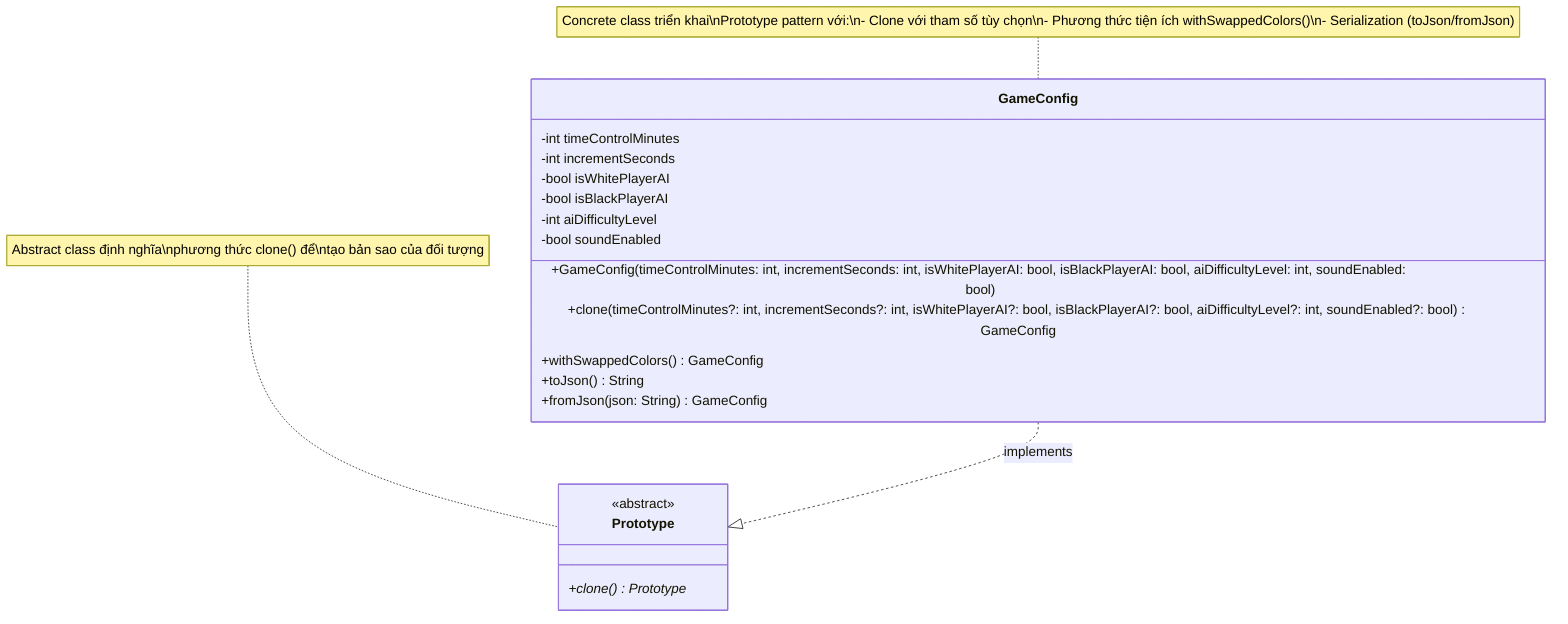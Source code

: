 classDiagram
    %% Abstract Prototype class
    class Prototype {
        <<abstract>>
        +clone() Prototype*
    }
    
    %% Concrete implementation
    class GameConfig {
        -int timeControlMinutes
        -int incrementSeconds
        -bool isWhitePlayerAI
        -bool isBlackPlayerAI
        -int aiDifficultyLevel
        -bool soundEnabled
        
        +GameConfig(timeControlMinutes: int, incrementSeconds: int, isWhitePlayerAI: bool, isBlackPlayerAI: bool, aiDifficultyLevel: int, soundEnabled: bool)
        +clone(timeControlMinutes?: int, incrementSeconds?: int, isWhitePlayerAI?: bool, isBlackPlayerAI?: bool, aiDifficultyLevel?: int, soundEnabled?: bool) GameConfig
        +withSwappedColors() GameConfig
        +toJson() String
        +fromJson(json: String) GameConfig
    }
    
    %% Relationship
    GameConfig ..|> Prototype : implements
    
    %% Notes
    note for Prototype "Abstract class định nghĩa\nphương thức clone() để\ntạo bản sao của đối tượng"
    
    note for GameConfig "Concrete class triển khai\nPrototype pattern với:\n- Clone với tham số tùy chọn\n- Phương thức tiện ích withSwappedColors()\n- Serialization (toJson/fromJson)"